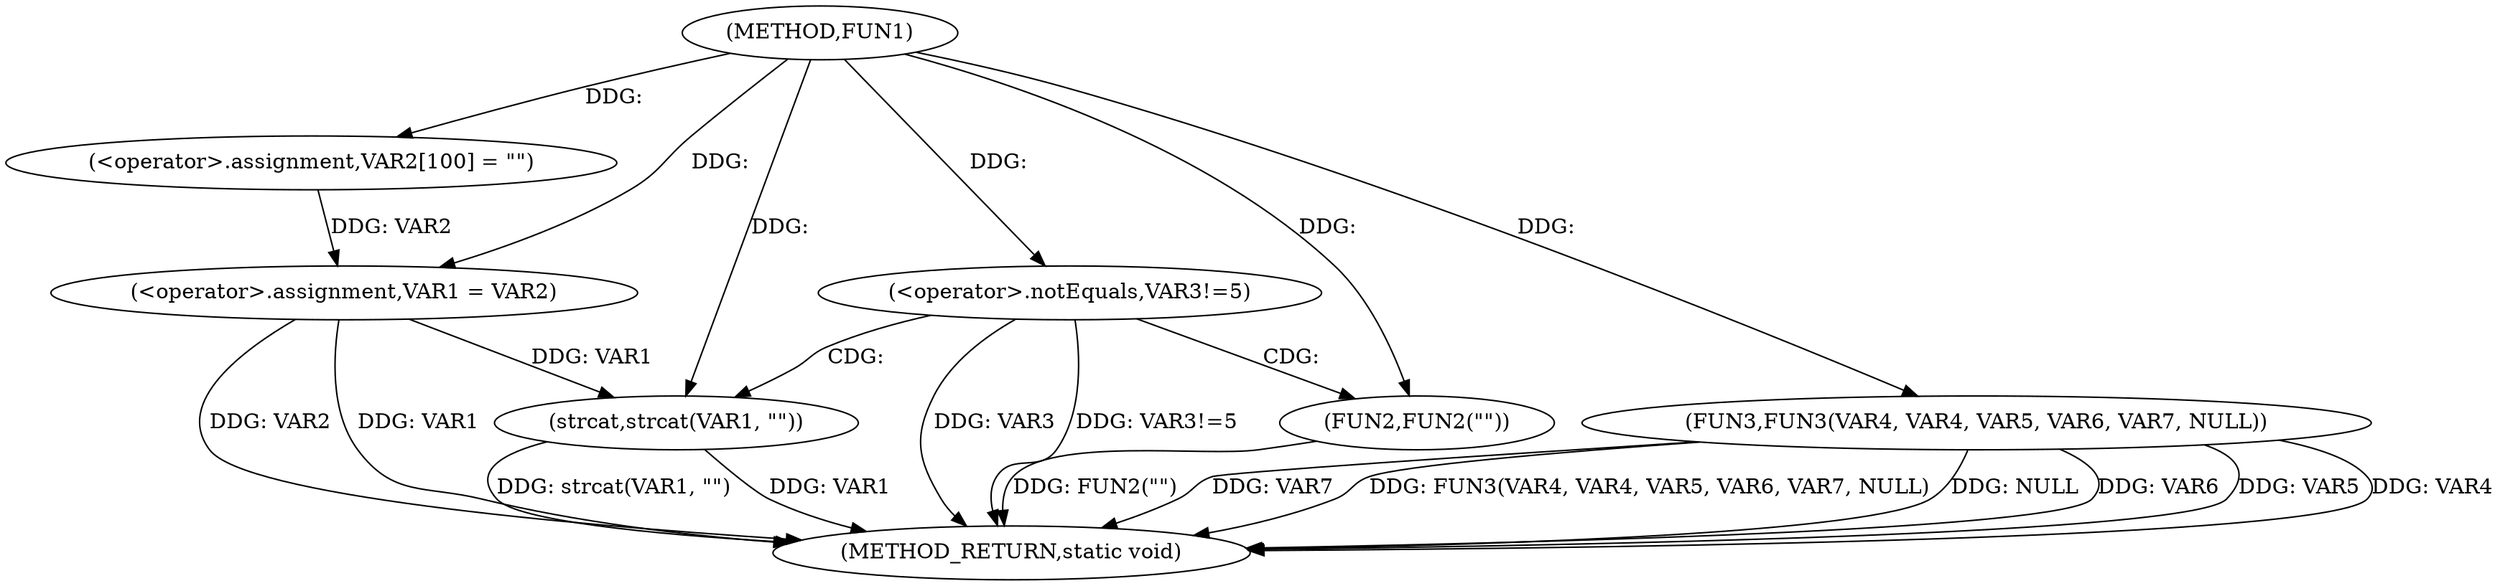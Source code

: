 digraph FUN1 {  
"1000100" [label = "(METHOD,FUN1)" ]
"1000129" [label = "(METHOD_RETURN,static void)" ]
"1000104" [label = "(<operator>.assignment,VAR2[100] = \"\")" ]
"1000107" [label = "(<operator>.assignment,VAR1 = VAR2)" ]
"1000111" [label = "(<operator>.notEquals,VAR3!=5)" ]
"1000115" [label = "(FUN2,FUN2(\"\"))" ]
"1000119" [label = "(strcat,strcat(VAR1, \"\"))" ]
"1000122" [label = "(FUN3,FUN3(VAR4, VAR4, VAR5, VAR6, VAR7, NULL))" ]
  "1000122" -> "1000129"  [ label = "DDG: VAR6"] 
  "1000122" -> "1000129"  [ label = "DDG: VAR5"] 
  "1000107" -> "1000129"  [ label = "DDG: VAR1"] 
  "1000122" -> "1000129"  [ label = "DDG: VAR4"] 
  "1000115" -> "1000129"  [ label = "DDG: FUN2(\"\")"] 
  "1000122" -> "1000129"  [ label = "DDG: VAR7"] 
  "1000111" -> "1000129"  [ label = "DDG: VAR3"] 
  "1000119" -> "1000129"  [ label = "DDG: VAR1"] 
  "1000122" -> "1000129"  [ label = "DDG: FUN3(VAR4, VAR4, VAR5, VAR6, VAR7, NULL)"] 
  "1000122" -> "1000129"  [ label = "DDG: NULL"] 
  "1000119" -> "1000129"  [ label = "DDG: strcat(VAR1, \"\")"] 
  "1000111" -> "1000129"  [ label = "DDG: VAR3!=5"] 
  "1000107" -> "1000129"  [ label = "DDG: VAR2"] 
  "1000100" -> "1000104"  [ label = "DDG: "] 
  "1000104" -> "1000107"  [ label = "DDG: VAR2"] 
  "1000100" -> "1000107"  [ label = "DDG: "] 
  "1000100" -> "1000111"  [ label = "DDG: "] 
  "1000100" -> "1000115"  [ label = "DDG: "] 
  "1000107" -> "1000119"  [ label = "DDG: VAR1"] 
  "1000100" -> "1000119"  [ label = "DDG: "] 
  "1000100" -> "1000122"  [ label = "DDG: "] 
  "1000111" -> "1000115"  [ label = "CDG: "] 
  "1000111" -> "1000119"  [ label = "CDG: "] 
}
